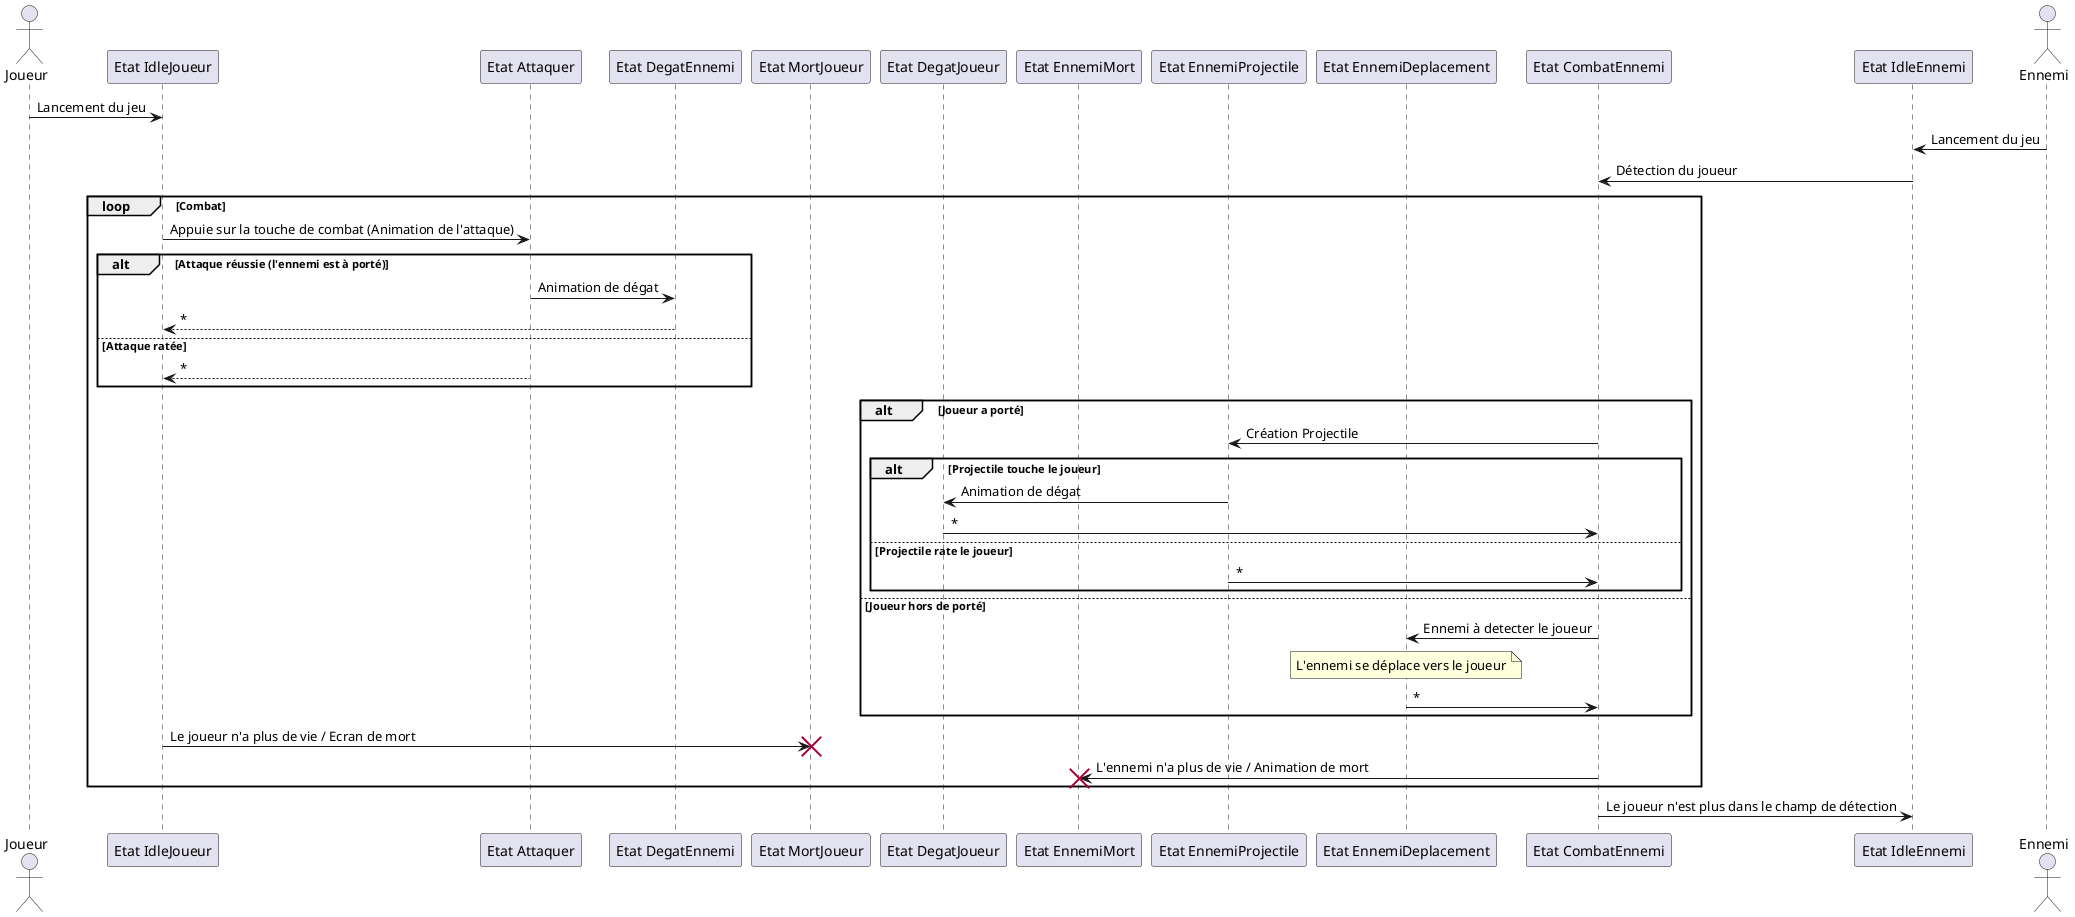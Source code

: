 @startuml Sequence_Combat
actor Joueur

participant "Etat IdleJoueur" as EtatIdleJoueur
participant "Etat Attaquer" as EtatAttaquer
participant "Etat DegatEnnemi" as EtatDegatEnnemi
participant "Etat MortJoueur" as EtatMortJoueur

participant "Etat DegatJoueur" as EtatDegatJoueur
participant "Etat EnnemiMort" as EtatEnnemiMort
participant "Etat EnnemiProjectile" as EtatEnnemiProjectile
participant "Etat EnnemiDeplacement" as EtatEnnemiDeplacement
participant "Etat CombatEnnemi" as EtatCombatEnnemi
participant "Etat IdleEnnemi" as EtatIdleEnnemi

actor Ennemi

Joueur -> EtatIdleJoueur : Lancement du jeu

Ennemi -> EtatIdleEnnemi : Lancement du jeu
EtatIdleEnnemi -> EtatCombatEnnemi : Détection du joueur

loop Combat
    EtatIdleJoueur -> EtatAttaquer : Appuie sur la touche de combat (Animation de l'attaque)
    alt Attaque réussie (l'ennemi est à porté)
        EtatAttaquer -> EtatDegatEnnemi : Animation de dégat
        EtatDegatEnnemi --> EtatIdleJoueur : *
    else Attaque ratée
        EtatAttaquer --> EtatIdleJoueur : *
    end

    /' Soit l'ennemie avance vers le joueur, soit il attaque '/
    alt Joueur a porté
        EtatCombatEnnemi -> EtatEnnemiProjectile : Création Projectile
        alt Projectile touche le joueur
            EtatEnnemiProjectile -> EtatDegatJoueur : Animation de dégat
            EtatDegatJoueur -> EtatCombatEnnemi : *
        else Projectile rate le joueur
            EtatEnnemiProjectile -> EtatCombatEnnemi : *
        end
    else Joueur hors de porté
        EtatCombatEnnemi -> EtatEnnemiDeplacement : Ennemi à detecter le joueur
        note over EtatEnnemiDeplacement : L'ennemi se déplace vers le joueur
        EtatEnnemiDeplacement -> EtatCombatEnnemi : *
    end
    
    
    
    /' Je ne suis pas sûr de comment représenter les morts, 
    peut-être partant de l'attaque directement 
    (reçu pour la mort du joueur et asséné pour celle de l'ennemi)
    '/
    EtatIdleJoueur -> EtatMortJoueur !! : Le joueur n'a plus de vie / Ecran de mort
    EtatCombatEnnemi -> EtatEnnemiMort !! : L'ennemi n'a plus de vie / Animation de mort
end

EtatCombatEnnemi -> EtatIdleEnnemi : Le joueur n'est plus dans le champ de détection


@enduml